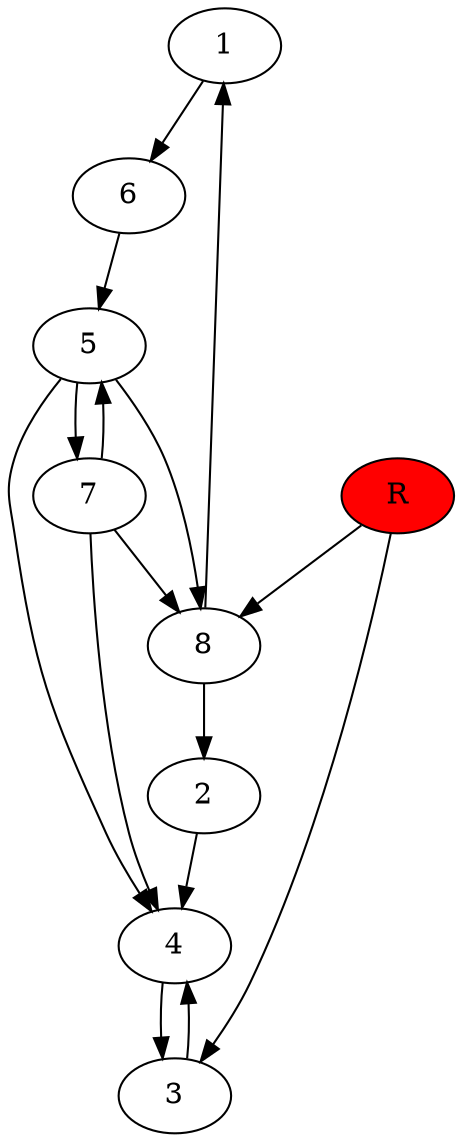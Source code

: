 digraph prb12429 {
	1
	2
	3
	4
	5
	6
	7
	8
	R [fillcolor="#ff0000" style=filled]
	1 -> 6
	2 -> 4
	3 -> 4
	4 -> 3
	5 -> 4
	5 -> 7
	5 -> 8
	6 -> 5
	7 -> 4
	7 -> 5
	7 -> 8
	8 -> 1
	8 -> 2
	R -> 3
	R -> 8
}

